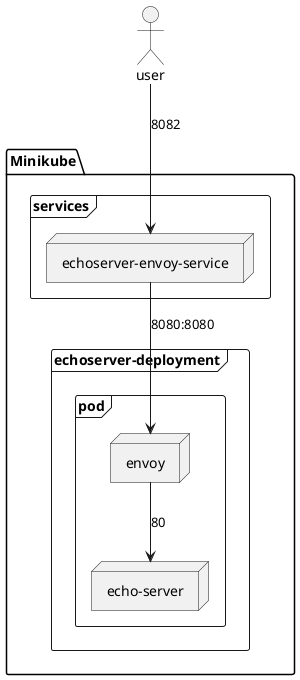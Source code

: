 @startuml echoserver

actor user

package Minikube {

    frame "echoserver-deployment" {
        frame "pod" {
            node "envoy"
            node "echo-server"

            envoy --> "echo-server" : 80
        }
    }

    frame "services" {
        node "echoserver-envoy-service"
        "echoserver-envoy-service" --> "envoy" : 8080:8080
    }

    user --> "echoserver-envoy-service": 8082

}

@enduml